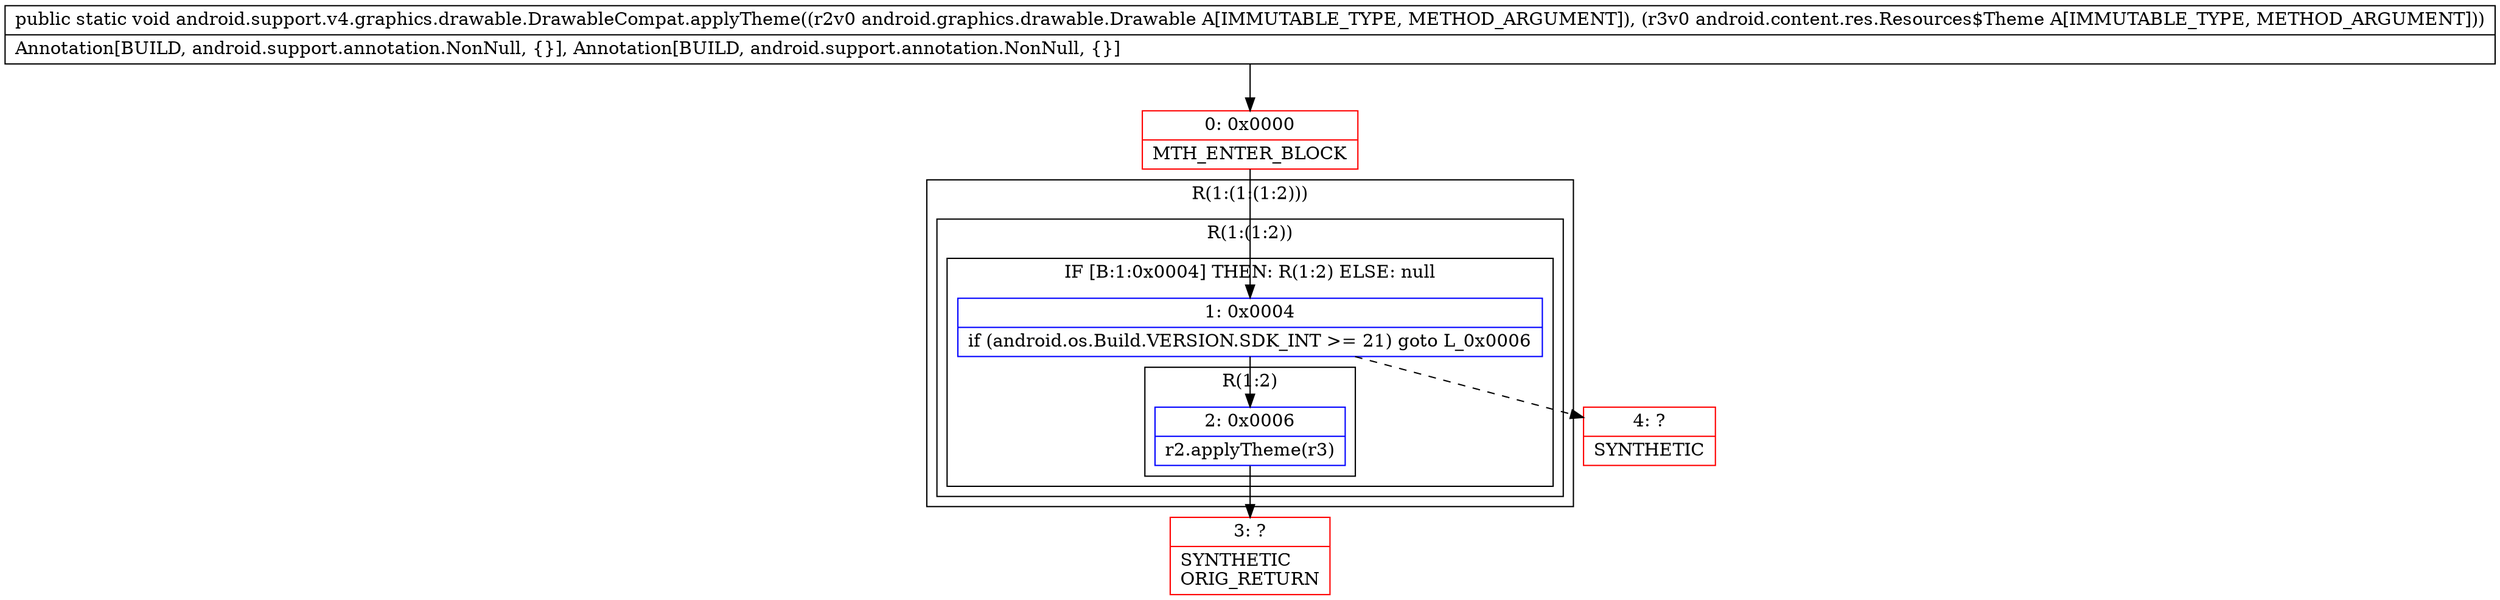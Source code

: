 digraph "CFG forandroid.support.v4.graphics.drawable.DrawableCompat.applyTheme(Landroid\/graphics\/drawable\/Drawable;Landroid\/content\/res\/Resources$Theme;)V" {
subgraph cluster_Region_952761484 {
label = "R(1:(1:(1:2)))";
node [shape=record,color=blue];
subgraph cluster_Region_794549645 {
label = "R(1:(1:2))";
node [shape=record,color=blue];
subgraph cluster_IfRegion_2126529287 {
label = "IF [B:1:0x0004] THEN: R(1:2) ELSE: null";
node [shape=record,color=blue];
Node_1 [shape=record,label="{1\:\ 0x0004|if (android.os.Build.VERSION.SDK_INT \>= 21) goto L_0x0006\l}"];
subgraph cluster_Region_828609565 {
label = "R(1:2)";
node [shape=record,color=blue];
Node_2 [shape=record,label="{2\:\ 0x0006|r2.applyTheme(r3)\l}"];
}
}
}
}
Node_0 [shape=record,color=red,label="{0\:\ 0x0000|MTH_ENTER_BLOCK\l}"];
Node_3 [shape=record,color=red,label="{3\:\ ?|SYNTHETIC\lORIG_RETURN\l}"];
Node_4 [shape=record,color=red,label="{4\:\ ?|SYNTHETIC\l}"];
MethodNode[shape=record,label="{public static void android.support.v4.graphics.drawable.DrawableCompat.applyTheme((r2v0 android.graphics.drawable.Drawable A[IMMUTABLE_TYPE, METHOD_ARGUMENT]), (r3v0 android.content.res.Resources$Theme A[IMMUTABLE_TYPE, METHOD_ARGUMENT]))  | Annotation[BUILD, android.support.annotation.NonNull, \{\}], Annotation[BUILD, android.support.annotation.NonNull, \{\}]\l}"];
MethodNode -> Node_0;
Node_1 -> Node_2;
Node_1 -> Node_4[style=dashed];
Node_2 -> Node_3;
Node_0 -> Node_1;
}

